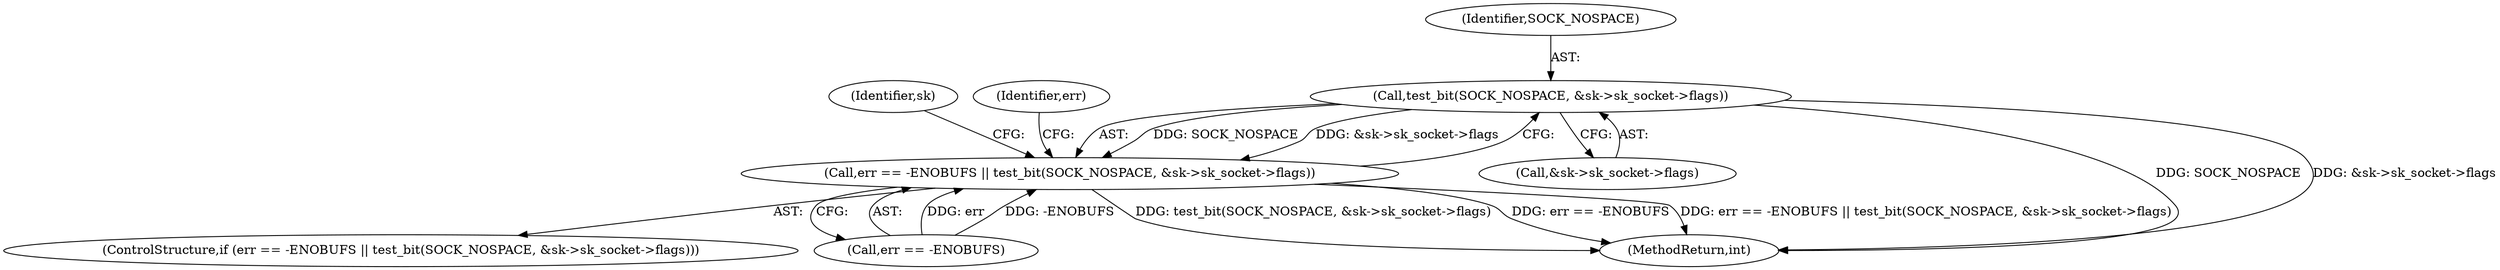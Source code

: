 digraph "0_linux_f6d8bd051c391c1c0458a30b2a7abcd939329259_32@pointer" {
"1000780" [label="(Call,test_bit(SOCK_NOSPACE, &sk->sk_socket->flags))"];
"1000775" [label="(Call,err == -ENOBUFS || test_bit(SOCK_NOSPACE, &sk->sk_socket->flags))"];
"1000781" [label="(Identifier,SOCK_NOSPACE)"];
"1000782" [label="(Call,&sk->sk_socket->flags)"];
"1000774" [label="(ControlStructure,if (err == -ENOBUFS || test_bit(SOCK_NOSPACE, &sk->sk_socket->flags)))"];
"1000791" [label="(Identifier,sk)"];
"1000795" [label="(Identifier,err)"];
"1000780" [label="(Call,test_bit(SOCK_NOSPACE, &sk->sk_socket->flags))"];
"1000776" [label="(Call,err == -ENOBUFS)"];
"1000775" [label="(Call,err == -ENOBUFS || test_bit(SOCK_NOSPACE, &sk->sk_socket->flags))"];
"1000816" [label="(MethodReturn,int)"];
"1000780" -> "1000775"  [label="AST: "];
"1000780" -> "1000782"  [label="CFG: "];
"1000781" -> "1000780"  [label="AST: "];
"1000782" -> "1000780"  [label="AST: "];
"1000775" -> "1000780"  [label="CFG: "];
"1000780" -> "1000816"  [label="DDG: SOCK_NOSPACE"];
"1000780" -> "1000816"  [label="DDG: &sk->sk_socket->flags"];
"1000780" -> "1000775"  [label="DDG: SOCK_NOSPACE"];
"1000780" -> "1000775"  [label="DDG: &sk->sk_socket->flags"];
"1000775" -> "1000774"  [label="AST: "];
"1000775" -> "1000776"  [label="CFG: "];
"1000776" -> "1000775"  [label="AST: "];
"1000791" -> "1000775"  [label="CFG: "];
"1000795" -> "1000775"  [label="CFG: "];
"1000775" -> "1000816"  [label="DDG: test_bit(SOCK_NOSPACE, &sk->sk_socket->flags)"];
"1000775" -> "1000816"  [label="DDG: err == -ENOBUFS"];
"1000775" -> "1000816"  [label="DDG: err == -ENOBUFS || test_bit(SOCK_NOSPACE, &sk->sk_socket->flags)"];
"1000776" -> "1000775"  [label="DDG: err"];
"1000776" -> "1000775"  [label="DDG: -ENOBUFS"];
}

